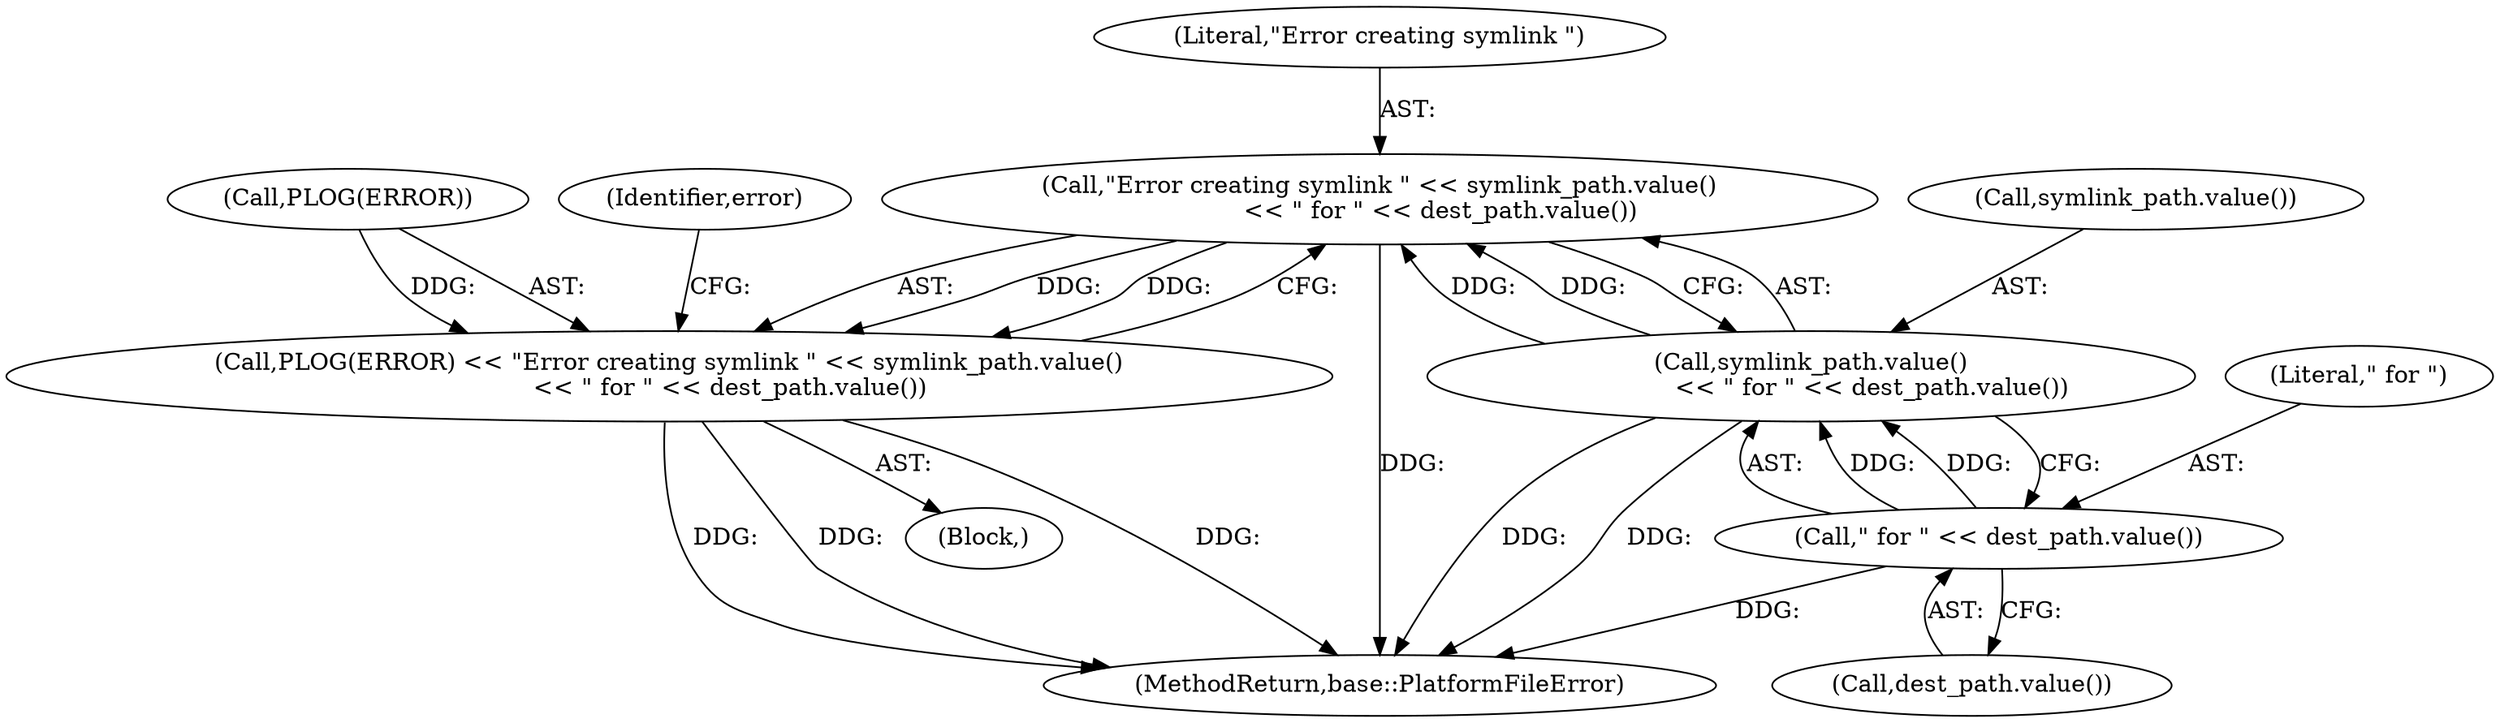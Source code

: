 digraph "0_Chrome_baef1ffd73db183ca50c854e1779ed7f6e5100a8_1@API" {
"1000256" [label="(Call,\"Error creating symlink \" << symlink_path.value()\n                << \" for \" << dest_path.value())"];
"1000258" [label="(Call,symlink_path.value()\n                << \" for \" << dest_path.value())"];
"1000260" [label="(Call,\" for \" << dest_path.value())"];
"1000253" [label="(Call,PLOG(ERROR) << \"Error creating symlink \" << symlink_path.value()\n                << \" for \" << dest_path.value())"];
"1000262" [label="(Call,dest_path.value())"];
"1000257" [label="(Literal,\"Error creating symlink \")"];
"1000259" [label="(Call,symlink_path.value())"];
"1000279" [label="(MethodReturn,base::PlatformFileError)"];
"1000261" [label="(Literal,\" for \")"];
"1000254" [label="(Call,PLOG(ERROR))"];
"1000260" [label="(Call,\" for \" << dest_path.value())"];
"1000264" [label="(Identifier,error)"];
"1000256" [label="(Call,\"Error creating symlink \" << symlink_path.value()\n                << \" for \" << dest_path.value())"];
"1000253" [label="(Call,PLOG(ERROR) << \"Error creating symlink \" << symlink_path.value()\n                << \" for \" << dest_path.value())"];
"1000247" [label="(Block,)"];
"1000258" [label="(Call,symlink_path.value()\n                << \" for \" << dest_path.value())"];
"1000256" -> "1000253"  [label="AST: "];
"1000256" -> "1000258"  [label="CFG: "];
"1000257" -> "1000256"  [label="AST: "];
"1000258" -> "1000256"  [label="AST: "];
"1000253" -> "1000256"  [label="CFG: "];
"1000256" -> "1000279"  [label="DDG: "];
"1000256" -> "1000253"  [label="DDG: "];
"1000256" -> "1000253"  [label="DDG: "];
"1000258" -> "1000256"  [label="DDG: "];
"1000258" -> "1000256"  [label="DDG: "];
"1000258" -> "1000260"  [label="CFG: "];
"1000259" -> "1000258"  [label="AST: "];
"1000260" -> "1000258"  [label="AST: "];
"1000258" -> "1000279"  [label="DDG: "];
"1000258" -> "1000279"  [label="DDG: "];
"1000260" -> "1000258"  [label="DDG: "];
"1000260" -> "1000258"  [label="DDG: "];
"1000260" -> "1000262"  [label="CFG: "];
"1000261" -> "1000260"  [label="AST: "];
"1000262" -> "1000260"  [label="AST: "];
"1000260" -> "1000279"  [label="DDG: "];
"1000253" -> "1000247"  [label="AST: "];
"1000254" -> "1000253"  [label="AST: "];
"1000264" -> "1000253"  [label="CFG: "];
"1000253" -> "1000279"  [label="DDG: "];
"1000253" -> "1000279"  [label="DDG: "];
"1000253" -> "1000279"  [label="DDG: "];
"1000254" -> "1000253"  [label="DDG: "];
}
